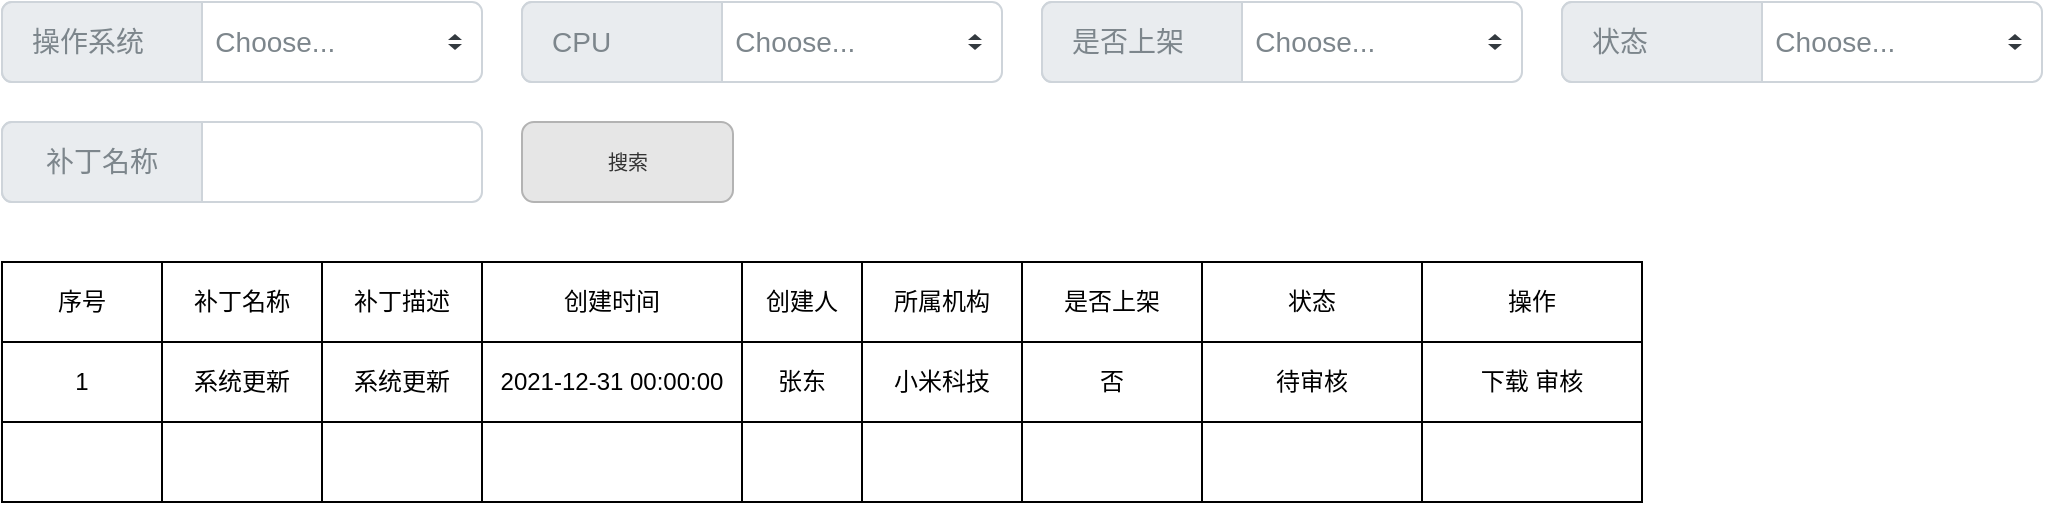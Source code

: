 <mxfile version="16.1.0" type="github">
  <diagram id="z2gaMsfShZ4F0MRCVoo6" name="第 1 页">
    <mxGraphModel dx="1038" dy="491" grid="1" gridSize="10" guides="1" tooltips="1" connect="1" arrows="1" fold="1" page="1" pageScale="1" pageWidth="827" pageHeight="1169" math="0" shadow="0">
      <root>
        <mxCell id="0" />
        <mxCell id="1" parent="0" />
        <mxCell id="6aC0EF3Te_C8uDhv51xv-1" value="" style="shape=table;html=1;whiteSpace=wrap;startSize=0;container=1;collapsible=0;childLayout=tableLayout;" vertex="1" parent="1">
          <mxGeometry x="100" y="170" width="820" height="120" as="geometry" />
        </mxCell>
        <mxCell id="6aC0EF3Te_C8uDhv51xv-2" value="" style="shape=partialRectangle;html=1;whiteSpace=wrap;collapsible=0;dropTarget=0;pointerEvents=0;fillColor=none;top=0;left=0;bottom=0;right=0;points=[[0,0.5],[1,0.5]];portConstraint=eastwest;" vertex="1" parent="6aC0EF3Te_C8uDhv51xv-1">
          <mxGeometry width="820" height="40" as="geometry" />
        </mxCell>
        <mxCell id="6aC0EF3Te_C8uDhv51xv-3" value="序号" style="shape=partialRectangle;html=1;whiteSpace=wrap;connectable=0;fillColor=none;top=0;left=0;bottom=0;right=0;overflow=hidden;pointerEvents=1;" vertex="1" parent="6aC0EF3Te_C8uDhv51xv-2">
          <mxGeometry width="80" height="40" as="geometry">
            <mxRectangle width="80" height="40" as="alternateBounds" />
          </mxGeometry>
        </mxCell>
        <mxCell id="6aC0EF3Te_C8uDhv51xv-4" value="补丁名称" style="shape=partialRectangle;html=1;whiteSpace=wrap;connectable=0;fillColor=none;top=0;left=0;bottom=0;right=0;overflow=hidden;pointerEvents=1;" vertex="1" parent="6aC0EF3Te_C8uDhv51xv-2">
          <mxGeometry x="80" width="80" height="40" as="geometry">
            <mxRectangle width="80" height="40" as="alternateBounds" />
          </mxGeometry>
        </mxCell>
        <mxCell id="6aC0EF3Te_C8uDhv51xv-5" value="补丁描述" style="shape=partialRectangle;html=1;whiteSpace=wrap;connectable=0;fillColor=none;top=0;left=0;bottom=0;right=0;overflow=hidden;pointerEvents=1;" vertex="1" parent="6aC0EF3Te_C8uDhv51xv-2">
          <mxGeometry x="160" width="80" height="40" as="geometry">
            <mxRectangle width="80" height="40" as="alternateBounds" />
          </mxGeometry>
        </mxCell>
        <mxCell id="6aC0EF3Te_C8uDhv51xv-14" value="创建时间" style="shape=partialRectangle;html=1;whiteSpace=wrap;connectable=0;fillColor=none;top=0;left=0;bottom=0;right=0;overflow=hidden;pointerEvents=1;" vertex="1" parent="6aC0EF3Te_C8uDhv51xv-2">
          <mxGeometry x="240" width="130" height="40" as="geometry">
            <mxRectangle width="130" height="40" as="alternateBounds" />
          </mxGeometry>
        </mxCell>
        <mxCell id="6aC0EF3Te_C8uDhv51xv-17" value="创建人" style="shape=partialRectangle;html=1;whiteSpace=wrap;connectable=0;fillColor=none;top=0;left=0;bottom=0;right=0;overflow=hidden;pointerEvents=1;" vertex="1" parent="6aC0EF3Te_C8uDhv51xv-2">
          <mxGeometry x="370" width="60" height="40" as="geometry">
            <mxRectangle width="60" height="40" as="alternateBounds" />
          </mxGeometry>
        </mxCell>
        <mxCell id="6aC0EF3Te_C8uDhv51xv-20" value="所属机构" style="shape=partialRectangle;html=1;whiteSpace=wrap;connectable=0;fillColor=none;top=0;left=0;bottom=0;right=0;overflow=hidden;pointerEvents=1;" vertex="1" parent="6aC0EF3Te_C8uDhv51xv-2">
          <mxGeometry x="430" width="80" height="40" as="geometry">
            <mxRectangle width="80" height="40" as="alternateBounds" />
          </mxGeometry>
        </mxCell>
        <mxCell id="6aC0EF3Te_C8uDhv51xv-23" value="是否上架" style="shape=partialRectangle;html=1;whiteSpace=wrap;connectable=0;fillColor=none;top=0;left=0;bottom=0;right=0;overflow=hidden;pointerEvents=1;" vertex="1" parent="6aC0EF3Te_C8uDhv51xv-2">
          <mxGeometry x="510" width="90" height="40" as="geometry">
            <mxRectangle width="90" height="40" as="alternateBounds" />
          </mxGeometry>
        </mxCell>
        <mxCell id="6aC0EF3Te_C8uDhv51xv-26" value="状态" style="shape=partialRectangle;html=1;whiteSpace=wrap;connectable=0;fillColor=none;top=0;left=0;bottom=0;right=0;overflow=hidden;pointerEvents=1;" vertex="1" parent="6aC0EF3Te_C8uDhv51xv-2">
          <mxGeometry x="600" width="110" height="40" as="geometry">
            <mxRectangle width="110" height="40" as="alternateBounds" />
          </mxGeometry>
        </mxCell>
        <mxCell id="6aC0EF3Te_C8uDhv51xv-38" value="操作" style="shape=partialRectangle;html=1;whiteSpace=wrap;connectable=0;fillColor=none;top=0;left=0;bottom=0;right=0;overflow=hidden;pointerEvents=1;" vertex="1" parent="6aC0EF3Te_C8uDhv51xv-2">
          <mxGeometry x="710" width="110" height="40" as="geometry">
            <mxRectangle width="110" height="40" as="alternateBounds" />
          </mxGeometry>
        </mxCell>
        <mxCell id="6aC0EF3Te_C8uDhv51xv-6" value="" style="shape=partialRectangle;html=1;whiteSpace=wrap;collapsible=0;dropTarget=0;pointerEvents=0;fillColor=none;top=0;left=0;bottom=0;right=0;points=[[0,0.5],[1,0.5]];portConstraint=eastwest;" vertex="1" parent="6aC0EF3Te_C8uDhv51xv-1">
          <mxGeometry y="40" width="820" height="40" as="geometry" />
        </mxCell>
        <mxCell id="6aC0EF3Te_C8uDhv51xv-7" value="1" style="shape=partialRectangle;html=1;whiteSpace=wrap;connectable=0;fillColor=none;top=0;left=0;bottom=0;right=0;overflow=hidden;pointerEvents=1;" vertex="1" parent="6aC0EF3Te_C8uDhv51xv-6">
          <mxGeometry width="80" height="40" as="geometry">
            <mxRectangle width="80" height="40" as="alternateBounds" />
          </mxGeometry>
        </mxCell>
        <mxCell id="6aC0EF3Te_C8uDhv51xv-8" value="系统更新" style="shape=partialRectangle;html=1;whiteSpace=wrap;connectable=0;fillColor=none;top=0;left=0;bottom=0;right=0;overflow=hidden;pointerEvents=1;" vertex="1" parent="6aC0EF3Te_C8uDhv51xv-6">
          <mxGeometry x="80" width="80" height="40" as="geometry">
            <mxRectangle width="80" height="40" as="alternateBounds" />
          </mxGeometry>
        </mxCell>
        <mxCell id="6aC0EF3Te_C8uDhv51xv-9" value="系统更新" style="shape=partialRectangle;html=1;whiteSpace=wrap;connectable=0;fillColor=none;top=0;left=0;bottom=0;right=0;overflow=hidden;pointerEvents=1;" vertex="1" parent="6aC0EF3Te_C8uDhv51xv-6">
          <mxGeometry x="160" width="80" height="40" as="geometry">
            <mxRectangle width="80" height="40" as="alternateBounds" />
          </mxGeometry>
        </mxCell>
        <mxCell id="6aC0EF3Te_C8uDhv51xv-15" value="2021-12-31 00:00:00" style="shape=partialRectangle;html=1;whiteSpace=wrap;connectable=0;fillColor=none;top=0;left=0;bottom=0;right=0;overflow=hidden;pointerEvents=1;" vertex="1" parent="6aC0EF3Te_C8uDhv51xv-6">
          <mxGeometry x="240" width="130" height="40" as="geometry">
            <mxRectangle width="130" height="40" as="alternateBounds" />
          </mxGeometry>
        </mxCell>
        <mxCell id="6aC0EF3Te_C8uDhv51xv-18" value="张东" style="shape=partialRectangle;html=1;whiteSpace=wrap;connectable=0;fillColor=none;top=0;left=0;bottom=0;right=0;overflow=hidden;pointerEvents=1;" vertex="1" parent="6aC0EF3Te_C8uDhv51xv-6">
          <mxGeometry x="370" width="60" height="40" as="geometry">
            <mxRectangle width="60" height="40" as="alternateBounds" />
          </mxGeometry>
        </mxCell>
        <mxCell id="6aC0EF3Te_C8uDhv51xv-21" value="小米科技" style="shape=partialRectangle;html=1;whiteSpace=wrap;connectable=0;fillColor=none;top=0;left=0;bottom=0;right=0;overflow=hidden;pointerEvents=1;" vertex="1" parent="6aC0EF3Te_C8uDhv51xv-6">
          <mxGeometry x="430" width="80" height="40" as="geometry">
            <mxRectangle width="80" height="40" as="alternateBounds" />
          </mxGeometry>
        </mxCell>
        <mxCell id="6aC0EF3Te_C8uDhv51xv-24" value="否" style="shape=partialRectangle;html=1;whiteSpace=wrap;connectable=0;fillColor=none;top=0;left=0;bottom=0;right=0;overflow=hidden;pointerEvents=1;" vertex="1" parent="6aC0EF3Te_C8uDhv51xv-6">
          <mxGeometry x="510" width="90" height="40" as="geometry">
            <mxRectangle width="90" height="40" as="alternateBounds" />
          </mxGeometry>
        </mxCell>
        <mxCell id="6aC0EF3Te_C8uDhv51xv-27" value="待审核" style="shape=partialRectangle;html=1;whiteSpace=wrap;connectable=0;fillColor=none;top=0;left=0;bottom=0;right=0;overflow=hidden;pointerEvents=1;" vertex="1" parent="6aC0EF3Te_C8uDhv51xv-6">
          <mxGeometry x="600" width="110" height="40" as="geometry">
            <mxRectangle width="110" height="40" as="alternateBounds" />
          </mxGeometry>
        </mxCell>
        <mxCell id="6aC0EF3Te_C8uDhv51xv-39" value="下载 审核" style="shape=partialRectangle;html=1;whiteSpace=wrap;connectable=0;fillColor=none;top=0;left=0;bottom=0;right=0;overflow=hidden;pointerEvents=1;" vertex="1" parent="6aC0EF3Te_C8uDhv51xv-6">
          <mxGeometry x="710" width="110" height="40" as="geometry">
            <mxRectangle width="110" height="40" as="alternateBounds" />
          </mxGeometry>
        </mxCell>
        <mxCell id="6aC0EF3Te_C8uDhv51xv-10" value="" style="shape=partialRectangle;html=1;whiteSpace=wrap;collapsible=0;dropTarget=0;pointerEvents=0;fillColor=none;top=0;left=0;bottom=0;right=0;points=[[0,0.5],[1,0.5]];portConstraint=eastwest;" vertex="1" parent="6aC0EF3Te_C8uDhv51xv-1">
          <mxGeometry y="80" width="820" height="40" as="geometry" />
        </mxCell>
        <mxCell id="6aC0EF3Te_C8uDhv51xv-11" value="" style="shape=partialRectangle;html=1;whiteSpace=wrap;connectable=0;fillColor=none;top=0;left=0;bottom=0;right=0;overflow=hidden;pointerEvents=1;" vertex="1" parent="6aC0EF3Te_C8uDhv51xv-10">
          <mxGeometry width="80" height="40" as="geometry">
            <mxRectangle width="80" height="40" as="alternateBounds" />
          </mxGeometry>
        </mxCell>
        <mxCell id="6aC0EF3Te_C8uDhv51xv-12" value="" style="shape=partialRectangle;html=1;whiteSpace=wrap;connectable=0;fillColor=none;top=0;left=0;bottom=0;right=0;overflow=hidden;pointerEvents=1;" vertex="1" parent="6aC0EF3Te_C8uDhv51xv-10">
          <mxGeometry x="80" width="80" height="40" as="geometry">
            <mxRectangle width="80" height="40" as="alternateBounds" />
          </mxGeometry>
        </mxCell>
        <mxCell id="6aC0EF3Te_C8uDhv51xv-13" value="" style="shape=partialRectangle;html=1;whiteSpace=wrap;connectable=0;fillColor=none;top=0;left=0;bottom=0;right=0;overflow=hidden;pointerEvents=1;" vertex="1" parent="6aC0EF3Te_C8uDhv51xv-10">
          <mxGeometry x="160" width="80" height="40" as="geometry">
            <mxRectangle width="80" height="40" as="alternateBounds" />
          </mxGeometry>
        </mxCell>
        <mxCell id="6aC0EF3Te_C8uDhv51xv-16" style="shape=partialRectangle;html=1;whiteSpace=wrap;connectable=0;fillColor=none;top=0;left=0;bottom=0;right=0;overflow=hidden;pointerEvents=1;" vertex="1" parent="6aC0EF3Te_C8uDhv51xv-10">
          <mxGeometry x="240" width="130" height="40" as="geometry">
            <mxRectangle width="130" height="40" as="alternateBounds" />
          </mxGeometry>
        </mxCell>
        <mxCell id="6aC0EF3Te_C8uDhv51xv-19" style="shape=partialRectangle;html=1;whiteSpace=wrap;connectable=0;fillColor=none;top=0;left=0;bottom=0;right=0;overflow=hidden;pointerEvents=1;" vertex="1" parent="6aC0EF3Te_C8uDhv51xv-10">
          <mxGeometry x="370" width="60" height="40" as="geometry">
            <mxRectangle width="60" height="40" as="alternateBounds" />
          </mxGeometry>
        </mxCell>
        <mxCell id="6aC0EF3Te_C8uDhv51xv-22" style="shape=partialRectangle;html=1;whiteSpace=wrap;connectable=0;fillColor=none;top=0;left=0;bottom=0;right=0;overflow=hidden;pointerEvents=1;" vertex="1" parent="6aC0EF3Te_C8uDhv51xv-10">
          <mxGeometry x="430" width="80" height="40" as="geometry">
            <mxRectangle width="80" height="40" as="alternateBounds" />
          </mxGeometry>
        </mxCell>
        <mxCell id="6aC0EF3Te_C8uDhv51xv-25" style="shape=partialRectangle;html=1;whiteSpace=wrap;connectable=0;fillColor=none;top=0;left=0;bottom=0;right=0;overflow=hidden;pointerEvents=1;" vertex="1" parent="6aC0EF3Te_C8uDhv51xv-10">
          <mxGeometry x="510" width="90" height="40" as="geometry">
            <mxRectangle width="90" height="40" as="alternateBounds" />
          </mxGeometry>
        </mxCell>
        <mxCell id="6aC0EF3Te_C8uDhv51xv-28" style="shape=partialRectangle;html=1;whiteSpace=wrap;connectable=0;fillColor=none;top=0;left=0;bottom=0;right=0;overflow=hidden;pointerEvents=1;" vertex="1" parent="6aC0EF3Te_C8uDhv51xv-10">
          <mxGeometry x="600" width="110" height="40" as="geometry">
            <mxRectangle width="110" height="40" as="alternateBounds" />
          </mxGeometry>
        </mxCell>
        <mxCell id="6aC0EF3Te_C8uDhv51xv-40" style="shape=partialRectangle;html=1;whiteSpace=wrap;connectable=0;fillColor=none;top=0;left=0;bottom=0;right=0;overflow=hidden;pointerEvents=1;" vertex="1" parent="6aC0EF3Te_C8uDhv51xv-10">
          <mxGeometry x="710" width="110" height="40" as="geometry">
            <mxRectangle width="110" height="40" as="alternateBounds" />
          </mxGeometry>
        </mxCell>
        <mxCell id="6aC0EF3Te_C8uDhv51xv-41" value="&amp;nbsp; &amp;nbsp;Choose..." style="html=1;shadow=0;dashed=0;shape=mxgraph.bootstrap.rrect;rSize=5;strokeColor=#CED4DA;html=1;whiteSpace=wrap;fillColor=#FFFFFF;fontColor=#7D868C;align=left;spacingLeft=80;spacing=15;fontSize=14;" vertex="1" parent="1">
          <mxGeometry x="100" y="40" width="240" height="40" as="geometry" />
        </mxCell>
        <mxCell id="6aC0EF3Te_C8uDhv51xv-42" value="" style="shape=triangle;direction=south;fillColor=#343A40;strokeColor=none;perimeter=none;" vertex="1" parent="6aC0EF3Te_C8uDhv51xv-41">
          <mxGeometry x="1" y="0.5" width="7" height="3" relative="1" as="geometry">
            <mxPoint x="-17" y="1" as="offset" />
          </mxGeometry>
        </mxCell>
        <mxCell id="6aC0EF3Te_C8uDhv51xv-43" value="" style="shape=triangle;direction=north;fillColor=#343A40;strokeColor=none;perimeter=none;" vertex="1" parent="6aC0EF3Te_C8uDhv51xv-41">
          <mxGeometry x="1" y="0.5" width="7" height="3" relative="1" as="geometry">
            <mxPoint x="-17" y="-4" as="offset" />
          </mxGeometry>
        </mxCell>
        <mxCell id="6aC0EF3Te_C8uDhv51xv-44" value="操作系统" style="html=1;shadow=0;dashed=0;shape=mxgraph.bootstrap.leftButton;strokeColor=#CED4DA;gradientColor=inherit;fontColor=inherit;fillColor=#E9ECEF;rSize=5;perimeter=none;whiteSpace=wrap;resizeHeight=1;fontSize=14;align=left;spacing=15;" vertex="1" parent="6aC0EF3Te_C8uDhv51xv-41">
          <mxGeometry width="100" height="40" relative="1" as="geometry" />
        </mxCell>
        <mxCell id="6aC0EF3Te_C8uDhv51xv-45" value="&amp;nbsp; &amp;nbsp;Choose..." style="html=1;shadow=0;dashed=0;shape=mxgraph.bootstrap.rrect;rSize=5;strokeColor=#CED4DA;html=1;whiteSpace=wrap;fillColor=#FFFFFF;fontColor=#7D868C;align=left;spacingLeft=80;spacing=15;fontSize=14;" vertex="1" parent="1">
          <mxGeometry x="360" y="40" width="240" height="40" as="geometry" />
        </mxCell>
        <mxCell id="6aC0EF3Te_C8uDhv51xv-46" value="" style="shape=triangle;direction=south;fillColor=#343A40;strokeColor=none;perimeter=none;" vertex="1" parent="6aC0EF3Te_C8uDhv51xv-45">
          <mxGeometry x="1" y="0.5" width="7" height="3" relative="1" as="geometry">
            <mxPoint x="-17" y="1" as="offset" />
          </mxGeometry>
        </mxCell>
        <mxCell id="6aC0EF3Te_C8uDhv51xv-47" value="" style="shape=triangle;direction=north;fillColor=#343A40;strokeColor=none;perimeter=none;" vertex="1" parent="6aC0EF3Te_C8uDhv51xv-45">
          <mxGeometry x="1" y="0.5" width="7" height="3" relative="1" as="geometry">
            <mxPoint x="-17" y="-4" as="offset" />
          </mxGeometry>
        </mxCell>
        <mxCell id="6aC0EF3Te_C8uDhv51xv-48" value="CPU" style="html=1;shadow=0;dashed=0;shape=mxgraph.bootstrap.leftButton;strokeColor=#CED4DA;gradientColor=inherit;fontColor=inherit;fillColor=#E9ECEF;rSize=5;perimeter=none;whiteSpace=wrap;resizeHeight=1;fontSize=14;align=left;spacing=15;" vertex="1" parent="6aC0EF3Te_C8uDhv51xv-45">
          <mxGeometry width="100" height="40" relative="1" as="geometry" />
        </mxCell>
        <mxCell id="6aC0EF3Te_C8uDhv51xv-49" value="&amp;nbsp; &amp;nbsp;Choose..." style="html=1;shadow=0;dashed=0;shape=mxgraph.bootstrap.rrect;rSize=5;strokeColor=#CED4DA;html=1;whiteSpace=wrap;fillColor=#FFFFFF;fontColor=#7D868C;align=left;spacingLeft=80;spacing=15;fontSize=14;" vertex="1" parent="1">
          <mxGeometry x="620" y="40" width="240" height="40" as="geometry" />
        </mxCell>
        <mxCell id="6aC0EF3Te_C8uDhv51xv-50" value="" style="shape=triangle;direction=south;fillColor=#343A40;strokeColor=none;perimeter=none;" vertex="1" parent="6aC0EF3Te_C8uDhv51xv-49">
          <mxGeometry x="1" y="0.5" width="7" height="3" relative="1" as="geometry">
            <mxPoint x="-17" y="1" as="offset" />
          </mxGeometry>
        </mxCell>
        <mxCell id="6aC0EF3Te_C8uDhv51xv-51" value="" style="shape=triangle;direction=north;fillColor=#343A40;strokeColor=none;perimeter=none;" vertex="1" parent="6aC0EF3Te_C8uDhv51xv-49">
          <mxGeometry x="1" y="0.5" width="7" height="3" relative="1" as="geometry">
            <mxPoint x="-17" y="-4" as="offset" />
          </mxGeometry>
        </mxCell>
        <mxCell id="6aC0EF3Te_C8uDhv51xv-52" value="是否上架" style="html=1;shadow=0;dashed=0;shape=mxgraph.bootstrap.leftButton;strokeColor=#CED4DA;gradientColor=inherit;fontColor=inherit;fillColor=#E9ECEF;rSize=5;perimeter=none;whiteSpace=wrap;resizeHeight=1;fontSize=14;align=left;spacing=15;" vertex="1" parent="6aC0EF3Te_C8uDhv51xv-49">
          <mxGeometry width="100" height="40" relative="1" as="geometry" />
        </mxCell>
        <mxCell id="6aC0EF3Te_C8uDhv51xv-53" value="&amp;nbsp; &amp;nbsp;Choose..." style="html=1;shadow=0;dashed=0;shape=mxgraph.bootstrap.rrect;rSize=5;strokeColor=#CED4DA;html=1;whiteSpace=wrap;fillColor=#FFFFFF;fontColor=#7D868C;align=left;spacingLeft=80;spacing=15;fontSize=14;" vertex="1" parent="1">
          <mxGeometry x="880" y="40" width="240" height="40" as="geometry" />
        </mxCell>
        <mxCell id="6aC0EF3Te_C8uDhv51xv-54" value="" style="shape=triangle;direction=south;fillColor=#343A40;strokeColor=none;perimeter=none;" vertex="1" parent="6aC0EF3Te_C8uDhv51xv-53">
          <mxGeometry x="1" y="0.5" width="7" height="3" relative="1" as="geometry">
            <mxPoint x="-17" y="1" as="offset" />
          </mxGeometry>
        </mxCell>
        <mxCell id="6aC0EF3Te_C8uDhv51xv-55" value="" style="shape=triangle;direction=north;fillColor=#343A40;strokeColor=none;perimeter=none;" vertex="1" parent="6aC0EF3Te_C8uDhv51xv-53">
          <mxGeometry x="1" y="0.5" width="7" height="3" relative="1" as="geometry">
            <mxPoint x="-17" y="-4" as="offset" />
          </mxGeometry>
        </mxCell>
        <mxCell id="6aC0EF3Te_C8uDhv51xv-56" value="状态" style="html=1;shadow=0;dashed=0;shape=mxgraph.bootstrap.leftButton;strokeColor=#CED4DA;gradientColor=inherit;fontColor=inherit;fillColor=#E9ECEF;rSize=5;perimeter=none;whiteSpace=wrap;resizeHeight=1;fontSize=14;align=left;spacing=15;" vertex="1" parent="6aC0EF3Te_C8uDhv51xv-53">
          <mxGeometry width="100" height="40" relative="1" as="geometry" />
        </mxCell>
        <mxCell id="6aC0EF3Te_C8uDhv51xv-57" value="&amp;nbsp; &amp;nbsp; &amp;nbsp; &amp;nbsp; &amp;nbsp; &amp;nbsp; &amp;nbsp;" style="html=1;shadow=0;dashed=0;shape=mxgraph.bootstrap.rrect;rSize=5;strokeColor=#CED4DA;html=1;whiteSpace=wrap;fillColor=#FFFFFF;fontColor=#7D868C;align=left;spacing=15;spacingLeft=40;fontSize=14;" vertex="1" parent="1">
          <mxGeometry x="100" y="100" width="240" height="40" as="geometry" />
        </mxCell>
        <mxCell id="6aC0EF3Te_C8uDhv51xv-58" value="补丁名称" style="html=1;shadow=0;dashed=0;shape=mxgraph.bootstrap.leftButton;strokeColor=inherit;gradientColor=inherit;fontColor=inherit;fillColor=#E9ECEF;rSize=5;perimeter=none;whiteSpace=wrap;resizeHeight=1;fontSize=14;" vertex="1" parent="6aC0EF3Te_C8uDhv51xv-57">
          <mxGeometry width="100" height="40" as="geometry" />
        </mxCell>
        <mxCell id="6aC0EF3Te_C8uDhv51xv-72" value="搜索" style="rounded=1;html=1;shadow=0;dashed=0;whiteSpace=wrap;fontSize=10;fillColor=#E6E6E6;align=center;strokeColor=#B3B3B3;fontColor=#333333;" vertex="1" parent="1">
          <mxGeometry x="360" y="100" width="105.5" height="40" as="geometry" />
        </mxCell>
      </root>
    </mxGraphModel>
  </diagram>
</mxfile>
